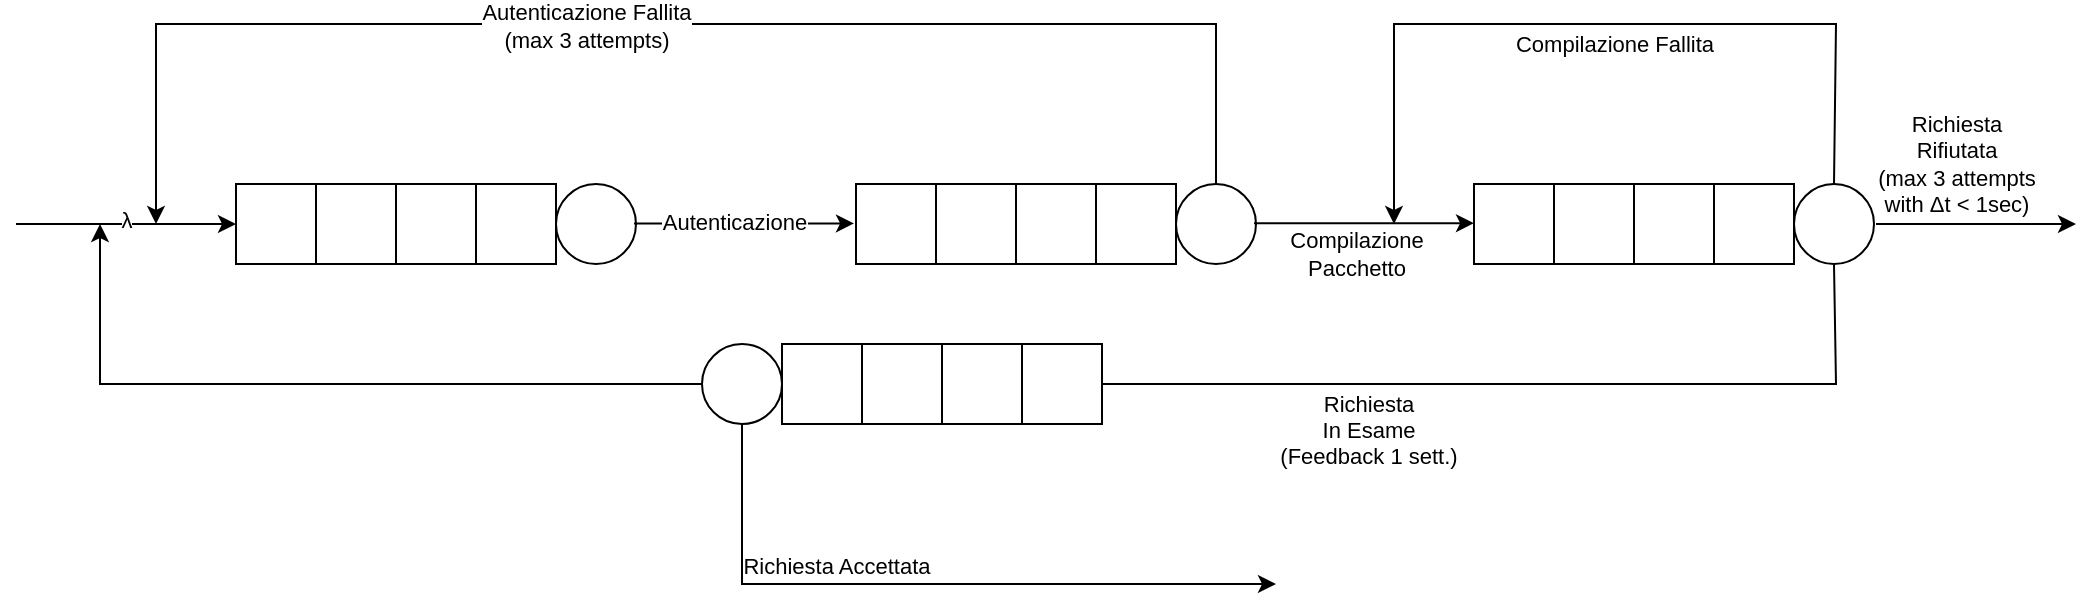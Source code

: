 <mxfile version="28.0.4">
  <diagram name="Pagina-1" id="-hKSdTJq82MeJZW0lvZJ">
    <mxGraphModel dx="1119" dy="548" grid="1" gridSize="10" guides="1" tooltips="1" connect="1" arrows="1" fold="1" page="1" pageScale="1" pageWidth="827" pageHeight="1169" math="0" shadow="0">
      <root>
        <mxCell id="0" />
        <mxCell id="1" parent="0" />
        <mxCell id="CA8oUgSwkRgJyQoYfQi9-1" value="" style="rounded=0;whiteSpace=wrap;html=1;" vertex="1" parent="1">
          <mxGeometry x="120" y="120" width="160" height="40" as="geometry" />
        </mxCell>
        <mxCell id="CA8oUgSwkRgJyQoYfQi9-2" value="" style="whiteSpace=wrap;html=1;aspect=fixed;" vertex="1" parent="1">
          <mxGeometry x="120" y="120" width="40" height="40" as="geometry" />
        </mxCell>
        <mxCell id="CA8oUgSwkRgJyQoYfQi9-3" value="" style="whiteSpace=wrap;html=1;aspect=fixed;" vertex="1" parent="1">
          <mxGeometry x="160" y="120" width="40" height="40" as="geometry" />
        </mxCell>
        <mxCell id="CA8oUgSwkRgJyQoYfQi9-4" value="" style="whiteSpace=wrap;html=1;aspect=fixed;" vertex="1" parent="1">
          <mxGeometry x="200" y="120" width="40" height="40" as="geometry" />
        </mxCell>
        <mxCell id="CA8oUgSwkRgJyQoYfQi9-9" value="" style="ellipse;whiteSpace=wrap;html=1;aspect=fixed;" vertex="1" parent="1">
          <mxGeometry x="280" y="120" width="40" height="40" as="geometry" />
        </mxCell>
        <mxCell id="CA8oUgSwkRgJyQoYfQi9-10" value="" style="endArrow=classic;html=1;rounded=0;entryX=0;entryY=0.5;entryDx=0;entryDy=0;" edge="1" parent="1" target="CA8oUgSwkRgJyQoYfQi9-2">
          <mxGeometry width="50" height="50" relative="1" as="geometry">
            <mxPoint x="10" y="140" as="sourcePoint" />
            <mxPoint x="140" y="170" as="targetPoint" />
          </mxGeometry>
        </mxCell>
        <mxCell id="CA8oUgSwkRgJyQoYfQi9-11" value="&lt;span data-huuid=&quot;12128540554662941635&quot;&gt;&lt;span&gt;λ&lt;/span&gt;&lt;/span&gt;" style="edgeLabel;html=1;align=center;verticalAlign=middle;resizable=0;points=[];" vertex="1" connectable="0" parent="CA8oUgSwkRgJyQoYfQi9-10">
          <mxGeometry x="0.183" y="2" relative="1" as="geometry">
            <mxPoint x="-10" as="offset" />
          </mxGeometry>
        </mxCell>
        <mxCell id="CA8oUgSwkRgJyQoYfQi9-12" value="" style="endArrow=classic;html=1;rounded=0;entryX=0;entryY=0.5;entryDx=0;entryDy=0;" edge="1" parent="1">
          <mxGeometry width="50" height="50" relative="1" as="geometry">
            <mxPoint x="319" y="139.71" as="sourcePoint" />
            <mxPoint x="429" y="139.71" as="targetPoint" />
          </mxGeometry>
        </mxCell>
        <mxCell id="CA8oUgSwkRgJyQoYfQi9-15" value="Autenticazione" style="edgeLabel;html=1;align=center;verticalAlign=middle;resizable=0;points=[];" vertex="1" connectable="0" parent="CA8oUgSwkRgJyQoYfQi9-12">
          <mxGeometry x="0.033" y="-5" relative="1" as="geometry">
            <mxPoint x="-7" y="-6" as="offset" />
          </mxGeometry>
        </mxCell>
        <mxCell id="CA8oUgSwkRgJyQoYfQi9-16" value="" style="rounded=0;whiteSpace=wrap;html=1;" vertex="1" parent="1">
          <mxGeometry x="430" y="120" width="160" height="40" as="geometry" />
        </mxCell>
        <mxCell id="CA8oUgSwkRgJyQoYfQi9-17" value="" style="whiteSpace=wrap;html=1;aspect=fixed;" vertex="1" parent="1">
          <mxGeometry x="430" y="120" width="40" height="40" as="geometry" />
        </mxCell>
        <mxCell id="CA8oUgSwkRgJyQoYfQi9-18" value="" style="whiteSpace=wrap;html=1;aspect=fixed;" vertex="1" parent="1">
          <mxGeometry x="470" y="120" width="40" height="40" as="geometry" />
        </mxCell>
        <mxCell id="CA8oUgSwkRgJyQoYfQi9-19" value="" style="whiteSpace=wrap;html=1;aspect=fixed;" vertex="1" parent="1">
          <mxGeometry x="510" y="120" width="40" height="40" as="geometry" />
        </mxCell>
        <mxCell id="CA8oUgSwkRgJyQoYfQi9-20" value="" style="ellipse;whiteSpace=wrap;html=1;aspect=fixed;" vertex="1" parent="1">
          <mxGeometry x="590" y="120" width="40" height="40" as="geometry" />
        </mxCell>
        <mxCell id="CA8oUgSwkRgJyQoYfQi9-21" value="" style="endArrow=classic;html=1;rounded=0;exitX=0.5;exitY=0;exitDx=0;exitDy=0;" edge="1" parent="1" source="CA8oUgSwkRgJyQoYfQi9-20">
          <mxGeometry width="50" height="50" relative="1" as="geometry">
            <mxPoint x="300" y="480" as="sourcePoint" />
            <mxPoint x="80" y="140" as="targetPoint" />
            <Array as="points">
              <mxPoint x="610" y="40" />
              <mxPoint x="80" y="40" />
            </Array>
          </mxGeometry>
        </mxCell>
        <mxCell id="CA8oUgSwkRgJyQoYfQi9-22" value="&lt;div&gt;Autenticazione Fallita&lt;/div&gt;&lt;div&gt;(max 3 attempts)&lt;/div&gt;" style="edgeLabel;html=1;align=center;verticalAlign=middle;resizable=0;points=[];" vertex="1" connectable="0" parent="CA8oUgSwkRgJyQoYfQi9-21">
          <mxGeometry x="0.114" y="1" relative="1" as="geometry">
            <mxPoint as="offset" />
          </mxGeometry>
        </mxCell>
        <mxCell id="CA8oUgSwkRgJyQoYfQi9-23" value="" style="endArrow=classic;html=1;rounded=0;entryX=0;entryY=0.5;entryDx=0;entryDy=0;" edge="1" parent="1">
          <mxGeometry width="50" height="50" relative="1" as="geometry">
            <mxPoint x="629" y="139.58" as="sourcePoint" />
            <mxPoint x="739" y="139.58" as="targetPoint" />
          </mxGeometry>
        </mxCell>
        <mxCell id="CA8oUgSwkRgJyQoYfQi9-25" value="" style="rounded=0;whiteSpace=wrap;html=1;" vertex="1" parent="1">
          <mxGeometry x="739" y="120" width="160" height="40" as="geometry" />
        </mxCell>
        <mxCell id="CA8oUgSwkRgJyQoYfQi9-26" value="" style="whiteSpace=wrap;html=1;aspect=fixed;" vertex="1" parent="1">
          <mxGeometry x="739" y="120" width="40" height="40" as="geometry" />
        </mxCell>
        <mxCell id="CA8oUgSwkRgJyQoYfQi9-27" value="" style="whiteSpace=wrap;html=1;aspect=fixed;" vertex="1" parent="1">
          <mxGeometry x="779" y="120" width="40" height="40" as="geometry" />
        </mxCell>
        <mxCell id="CA8oUgSwkRgJyQoYfQi9-28" value="" style="whiteSpace=wrap;html=1;aspect=fixed;" vertex="1" parent="1">
          <mxGeometry x="819" y="120" width="40" height="40" as="geometry" />
        </mxCell>
        <mxCell id="CA8oUgSwkRgJyQoYfQi9-29" value="" style="ellipse;whiteSpace=wrap;html=1;aspect=fixed;" vertex="1" parent="1">
          <mxGeometry x="899" y="120" width="40" height="40" as="geometry" />
        </mxCell>
        <mxCell id="CA8oUgSwkRgJyQoYfQi9-30" value="&lt;div&gt;Compilazione&lt;/div&gt;&lt;div&gt;Pacchetto&lt;/div&gt;" style="edgeLabel;html=1;align=center;verticalAlign=middle;resizable=0;points=[];" vertex="1" connectable="0" parent="1">
          <mxGeometry x="682" y="163" as="geometry">
            <mxPoint x="-2" y="-8" as="offset" />
          </mxGeometry>
        </mxCell>
        <mxCell id="CA8oUgSwkRgJyQoYfQi9-31" value="" style="endArrow=classic;html=1;rounded=0;exitX=0.5;exitY=1;exitDx=0;exitDy=0;" edge="1" parent="1" source="CA8oUgSwkRgJyQoYfQi9-51">
          <mxGeometry width="50" height="50" relative="1" as="geometry">
            <mxPoint x="370" y="300" as="sourcePoint" />
            <mxPoint x="640" y="320" as="targetPoint" />
            <Array as="points">
              <mxPoint x="373" y="320" />
            </Array>
          </mxGeometry>
        </mxCell>
        <mxCell id="CA8oUgSwkRgJyQoYfQi9-32" value="&lt;div&gt;Richiesta Accettata&lt;/div&gt;" style="edgeLabel;html=1;align=center;verticalAlign=middle;resizable=0;points=[];" vertex="1" connectable="0" parent="CA8oUgSwkRgJyQoYfQi9-31">
          <mxGeometry x="0.033" y="-5" relative="1" as="geometry">
            <mxPoint x="-52" y="-14" as="offset" />
          </mxGeometry>
        </mxCell>
        <mxCell id="CA8oUgSwkRgJyQoYfQi9-38" value="" style="endArrow=classic;html=1;rounded=0;exitX=0.5;exitY=0;exitDx=0;exitDy=0;" edge="1" parent="1" source="CA8oUgSwkRgJyQoYfQi9-29">
          <mxGeometry width="50" height="50" relative="1" as="geometry">
            <mxPoint x="1229" y="120" as="sourcePoint" />
            <mxPoint x="699" y="140" as="targetPoint" />
            <Array as="points">
              <mxPoint x="920" y="40" />
              <mxPoint x="699" y="40" />
            </Array>
          </mxGeometry>
        </mxCell>
        <mxCell id="CA8oUgSwkRgJyQoYfQi9-39" value="&lt;div&gt;Compilazione Fallita&lt;/div&gt;" style="edgeLabel;html=1;align=center;verticalAlign=middle;resizable=0;points=[];" vertex="1" connectable="0" parent="CA8oUgSwkRgJyQoYfQi9-38">
          <mxGeometry x="0.114" y="1" relative="1" as="geometry">
            <mxPoint x="32" y="9" as="offset" />
          </mxGeometry>
        </mxCell>
        <mxCell id="CA8oUgSwkRgJyQoYfQi9-43" value="" style="endArrow=classic;html=1;rounded=0;" edge="1" parent="1">
          <mxGeometry width="50" height="50" relative="1" as="geometry">
            <mxPoint x="940" y="140" as="sourcePoint" />
            <mxPoint x="1040" y="140" as="targetPoint" />
          </mxGeometry>
        </mxCell>
        <mxCell id="CA8oUgSwkRgJyQoYfQi9-44" value="&lt;div&gt;Richiesta&lt;/div&gt;&lt;div&gt;Rifiutata&lt;/div&gt;&lt;div&gt;&lt;div&gt;(max 3 attempts&lt;/div&gt;&lt;div&gt;with&amp;nbsp;Δt &amp;lt; 1sec)&lt;/div&gt;&lt;/div&gt;" style="edgeLabel;html=1;align=center;verticalAlign=middle;resizable=0;points=[];" vertex="1" connectable="0" parent="CA8oUgSwkRgJyQoYfQi9-43">
          <mxGeometry x="0.033" y="-5" relative="1" as="geometry">
            <mxPoint x="-12" y="-35" as="offset" />
          </mxGeometry>
        </mxCell>
        <mxCell id="CA8oUgSwkRgJyQoYfQi9-45" value="" style="endArrow=classic;html=1;rounded=0;exitX=0.5;exitY=1;exitDx=0;exitDy=0;" edge="1" parent="1" source="CA8oUgSwkRgJyQoYfQi9-29">
          <mxGeometry width="50" height="50" relative="1" as="geometry">
            <mxPoint x="907.858" y="154.142" as="sourcePoint" />
            <mxPoint x="52" y="140" as="targetPoint" />
            <Array as="points">
              <mxPoint x="920" y="220" />
              <mxPoint x="52" y="220" />
            </Array>
          </mxGeometry>
        </mxCell>
        <mxCell id="CA8oUgSwkRgJyQoYfQi9-46" value="&lt;div&gt;Richiesta&lt;/div&gt;&lt;div&gt;In Esame&lt;/div&gt;&lt;div&gt;(Feedback 1 sett.)&lt;/div&gt;" style="edgeLabel;html=1;align=center;verticalAlign=middle;resizable=0;points=[];" vertex="1" connectable="0" parent="CA8oUgSwkRgJyQoYfQi9-45">
          <mxGeometry x="0.033" y="-5" relative="1" as="geometry">
            <mxPoint x="226" y="28" as="offset" />
          </mxGeometry>
        </mxCell>
        <mxCell id="CA8oUgSwkRgJyQoYfQi9-47" value="" style="rounded=0;whiteSpace=wrap;html=1;" vertex="1" parent="1">
          <mxGeometry x="393" y="200" width="160" height="40" as="geometry" />
        </mxCell>
        <mxCell id="CA8oUgSwkRgJyQoYfQi9-48" value="" style="whiteSpace=wrap;html=1;aspect=fixed;" vertex="1" parent="1">
          <mxGeometry x="393" y="200" width="40" height="40" as="geometry" />
        </mxCell>
        <mxCell id="CA8oUgSwkRgJyQoYfQi9-49" value="" style="whiteSpace=wrap;html=1;aspect=fixed;" vertex="1" parent="1">
          <mxGeometry x="433" y="200" width="40" height="40" as="geometry" />
        </mxCell>
        <mxCell id="CA8oUgSwkRgJyQoYfQi9-50" value="" style="whiteSpace=wrap;html=1;aspect=fixed;" vertex="1" parent="1">
          <mxGeometry x="473" y="200" width="40" height="40" as="geometry" />
        </mxCell>
        <mxCell id="CA8oUgSwkRgJyQoYfQi9-51" value="" style="ellipse;whiteSpace=wrap;html=1;aspect=fixed;" vertex="1" parent="1">
          <mxGeometry x="353" y="200" width="40" height="40" as="geometry" />
        </mxCell>
      </root>
    </mxGraphModel>
  </diagram>
</mxfile>
